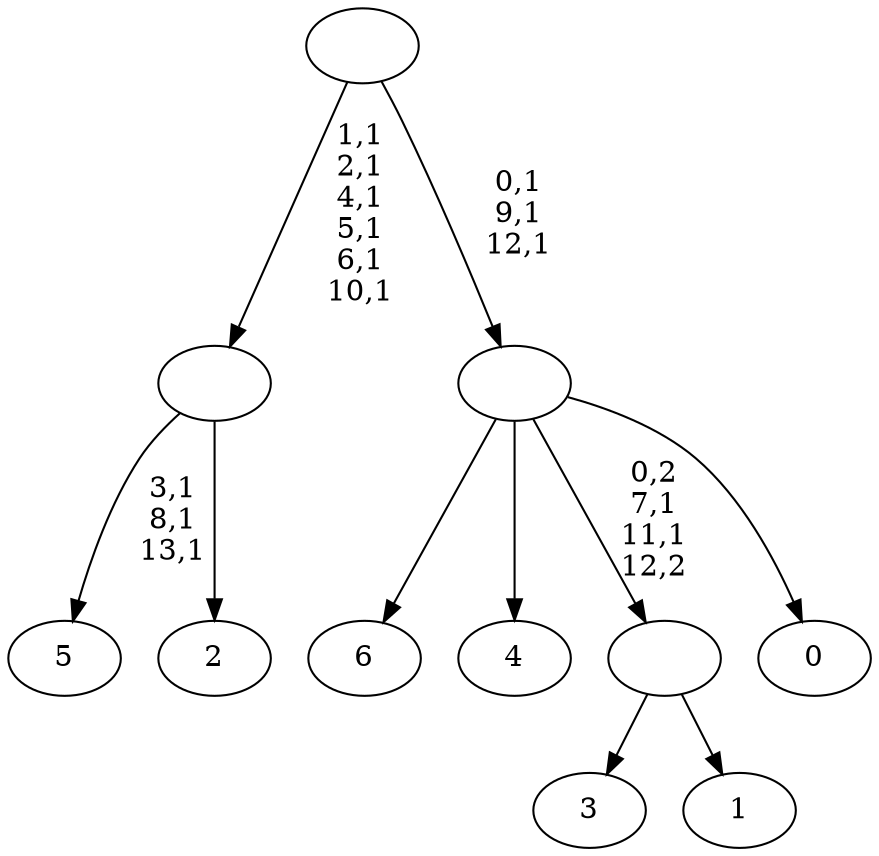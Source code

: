 digraph T {
	21 [label="6"]
	20 [label="5"]
	16 [label="4"]
	15 [label="3"]
	14 [label="2"]
	13 [label=""]
	7 [label="1"]
	6 [label=""]
	4 [label="0"]
	3 [label=""]
	0 [label=""]
	13 -> 20 [label="3,1\n8,1\n13,1"]
	13 -> 14 [label=""]
	6 -> 15 [label=""]
	6 -> 7 [label=""]
	3 -> 6 [label="0,2\n7,1\n11,1\n12,2"]
	3 -> 21 [label=""]
	3 -> 16 [label=""]
	3 -> 4 [label=""]
	0 -> 3 [label="0,1\n9,1\n12,1"]
	0 -> 13 [label="1,1\n2,1\n4,1\n5,1\n6,1\n10,1"]
}
